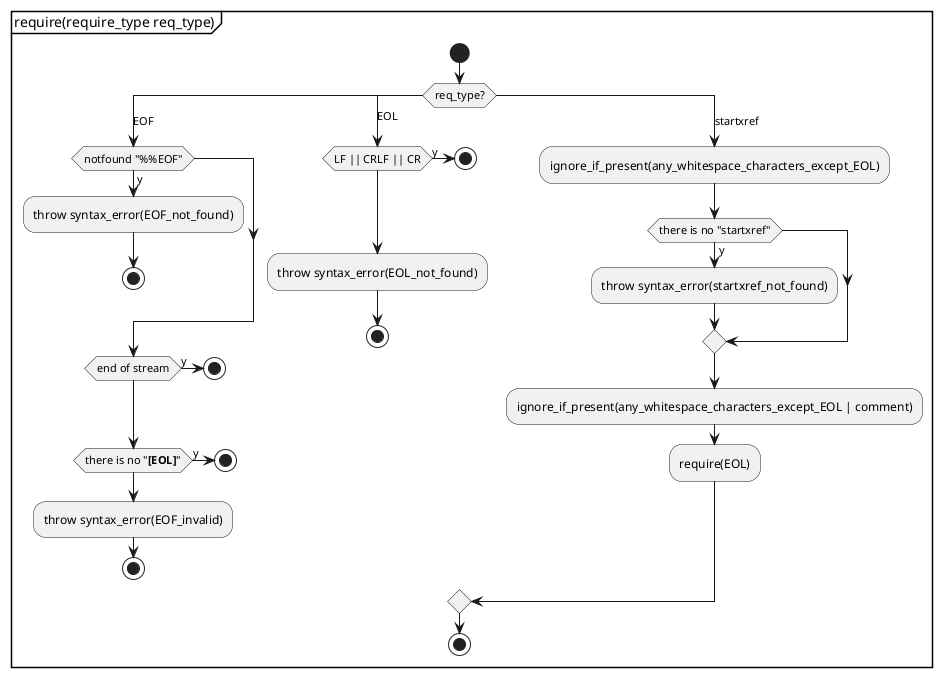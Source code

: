 {
  "sha1": "i7cxv14knnzs4k17q7ua1hrfcw5fke7",
  "insertion": {
    "when": "2024-06-03T18:59:30.415Z",
    "url": "https://forum.plantuml.net/13848/error-has-occured-java-lang-unsupportedoperationexception?show=13849#c13849",
    "user": "plantuml@gmail.com"
  }
}
@startuml
partition "require(require_type req_type)" {
start
  switch (req_type?)
  case (EOF)
    if (notfound "%%EOF") then (y)
      :throw syntax_error(EOF_not_found);
      stop
    endif
    if (end of stream) then (y)
      stop
    endif
    if (there is no "**[EOL]**") then (y)
      stop
    endif
    :throw syntax_error(EOF_invalid);
    stop
  case (EOL)
    if (LF || CRLF || CR) then (y)
      stop
    endif
    :throw syntax_error(EOL_not_found);
    stop
  case (startxref)
    :ignore_if_present(any_whitespace_characters_except_EOL);
    if (there is no "startxref") then (y)
      :throw syntax_error(startxref_not_found);
    endif
    :ignore_if_present(any_whitespace_characters_except_EOL | comment);
    :require(EOL);
  endswitch
stop
}

@enduml
